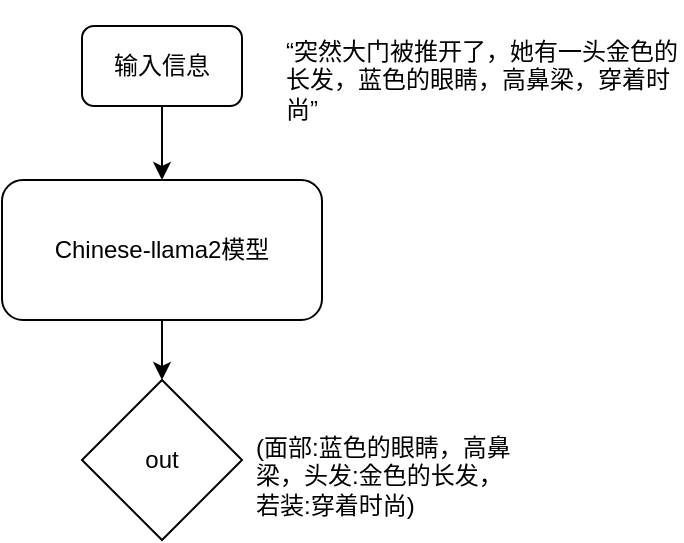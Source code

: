 <mxfile version="24.4.4" type="github">
  <diagram name="第 1 页" id="l0GM3ubODpSvcWgnpvx4">
    <mxGraphModel dx="1050" dy="493" grid="1" gridSize="10" guides="1" tooltips="1" connect="1" arrows="1" fold="1" page="1" pageScale="1" pageWidth="827" pageHeight="1169" math="0" shadow="0">
      <root>
        <mxCell id="0" />
        <mxCell id="1" parent="0" />
        <mxCell id="x-i82kJ57RAzi7ihHAsF-1" value="输入信息" style="rounded=1;whiteSpace=wrap;html=1;fontSize=12;glass=0;strokeWidth=1;shadow=0;" vertex="1" parent="1">
          <mxGeometry x="330" y="13" width="80" height="40" as="geometry" />
        </mxCell>
        <mxCell id="x-i82kJ57RAzi7ihHAsF-2" value="Chinese-llama2模型" style="rounded=1;whiteSpace=wrap;html=1;fontSize=12;glass=0;strokeWidth=1;shadow=0;" vertex="1" parent="1">
          <mxGeometry x="290" y="90" width="160" height="70" as="geometry" />
        </mxCell>
        <mxCell id="x-i82kJ57RAzi7ihHAsF-3" value="" style="endArrow=classic;html=1;rounded=0;exitX=0.5;exitY=1;exitDx=0;exitDy=0;" edge="1" parent="1" source="x-i82kJ57RAzi7ihHAsF-1" target="x-i82kJ57RAzi7ihHAsF-2">
          <mxGeometry width="50" height="50" relative="1" as="geometry">
            <mxPoint x="390" y="280" as="sourcePoint" />
            <mxPoint x="440" y="230" as="targetPoint" />
          </mxGeometry>
        </mxCell>
        <mxCell id="x-i82kJ57RAzi7ihHAsF-4" value="&lt;p class=&quot;MsoNormal&quot;&gt;&lt;font style=&quot;font-size: 12px;&quot; face=&quot;Helvetica&quot;&gt;“突然大门被推开了，她有一头金色的长发，蓝色的眼睛，高鼻梁，穿着时尚”&lt;/font&gt;&lt;/p&gt;" style="text;whiteSpace=wrap;html=1;" vertex="1" parent="1">
          <mxGeometry x="430" width="200" height="80" as="geometry" />
        </mxCell>
        <mxCell id="x-i82kJ57RAzi7ihHAsF-5" value="(面部:蓝色的眼睛，高鼻梁，头发:金色的长发，若装:穿着时尚)" style="text;whiteSpace=wrap;fontFamily=Helvetica;" vertex="1" parent="1">
          <mxGeometry x="415" y="210" width="135" height="50" as="geometry" />
        </mxCell>
        <mxCell id="x-i82kJ57RAzi7ihHAsF-6" value="out" style="rhombus;whiteSpace=wrap;html=1;" vertex="1" parent="1">
          <mxGeometry x="330" y="190" width="80" height="80" as="geometry" />
        </mxCell>
        <mxCell id="x-i82kJ57RAzi7ihHAsF-7" value="" style="endArrow=classic;html=1;rounded=0;exitX=0.5;exitY=1;exitDx=0;exitDy=0;" edge="1" parent="1" source="x-i82kJ57RAzi7ihHAsF-2" target="x-i82kJ57RAzi7ihHAsF-6">
          <mxGeometry width="50" height="50" relative="1" as="geometry">
            <mxPoint x="450" y="280" as="sourcePoint" />
            <mxPoint x="500" y="230" as="targetPoint" />
          </mxGeometry>
        </mxCell>
      </root>
    </mxGraphModel>
  </diagram>
</mxfile>
